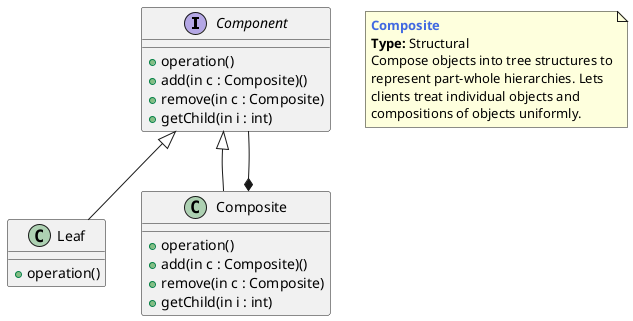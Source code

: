 @startuml COMPOSITE

interface Component {
    + operation()
    + add(in c : Composite)()
    + remove(in c : Composite)
    + getChild(in i : int)
}

class Leaf {
    + operation()
}

class Composite {
    + operation()
    + add(in c : Composite)()
    + remove(in c : Composite)
    + getChild(in i : int)
}

Component <|-- Leaf
Component <|-- Composite
Component --* Composite

note as N1
    <b><color:royalBlue>Composite</color></b>
    <b>Type:</b> Structural
    Compose objects into tree structures to
    represent part-whole hierarchies. Lets
    clients treat individual objects and
    compositions of objects uniformly.
end note

@enduml
